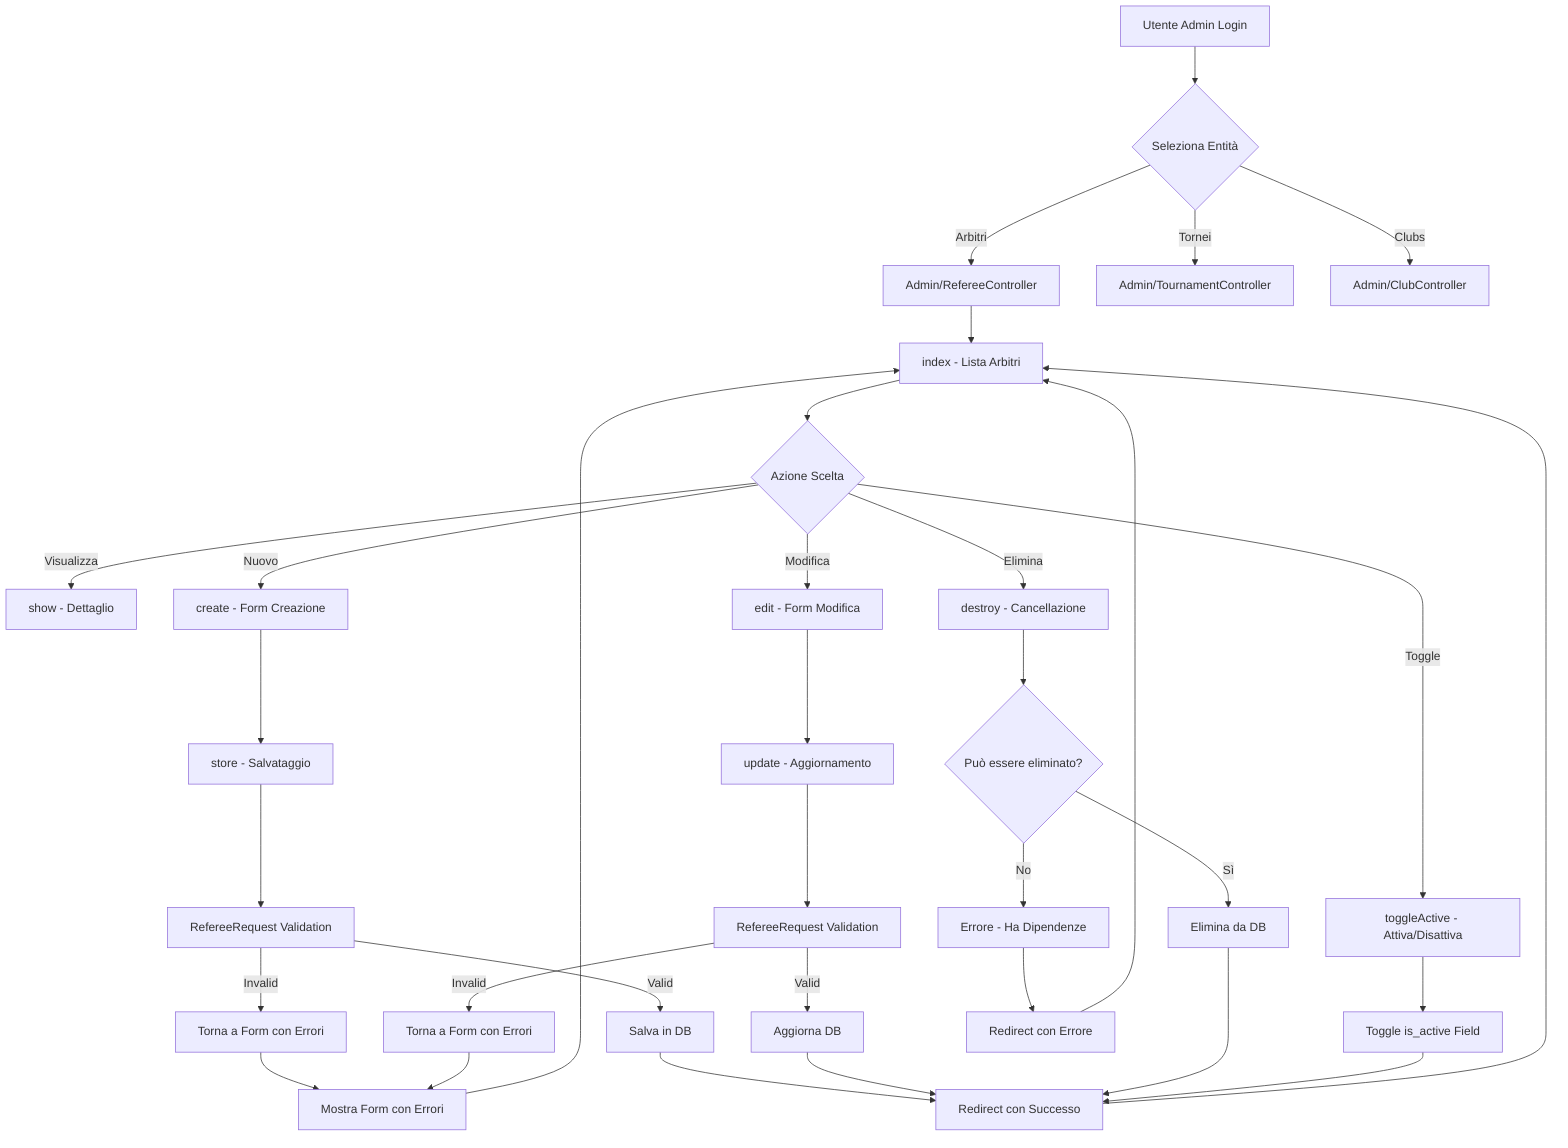 flowchart TD
    A[Utente Admin Login] --> B{Seleziona Entità}
    
    B -->|Arbitri| C[Admin/RefereeController]
    B -->|Tornei| D[Admin/TournamentController] 
    B -->|Clubs| E[Admin/ClubController]
    
    C --> F[index - Lista Arbitri]
    F --> G{Azione Scelta}
    
    G -->|Visualizza| H[show - Dettaglio]
    G -->|Nuovo| I[create - Form Creazione]
    G -->|Modifica| J[edit - Form Modifica]
    G -->|Elimina| K[destroy - Cancellazione]
    G -->|Toggle| L[toggleActive - Attiva/Disattiva]
    
    I --> M[store - Salvataggio]
    M --> N[RefereeRequest Validation]
    N -->|Valid| O[Salva in DB]
    N -->|Invalid| P[Torna a Form con Errori]
    
    J --> Q[update - Aggiornamento]
    Q --> R[RefereeRequest Validation]
    R -->|Valid| S[Aggiorna DB]
    R -->|Invalid| T[Torna a Form con Errori]
    
    K --> U{Può essere eliminato?}
    U -->|Sì| V[Elimina da DB]
    U -->|No| W[Errore - Ha Dipendenze]
    
    L --> X[Toggle is_active Field]
    
    O --> Y[Redirect con Successo]
    S --> Y
    V --> Y
    X --> Y
    P --> Z[Mostra Form con Errori]
    T --> Z
    W --> AA[Redirect con Errore]
    
    Y --> F
    Z --> F
    AA --> F
